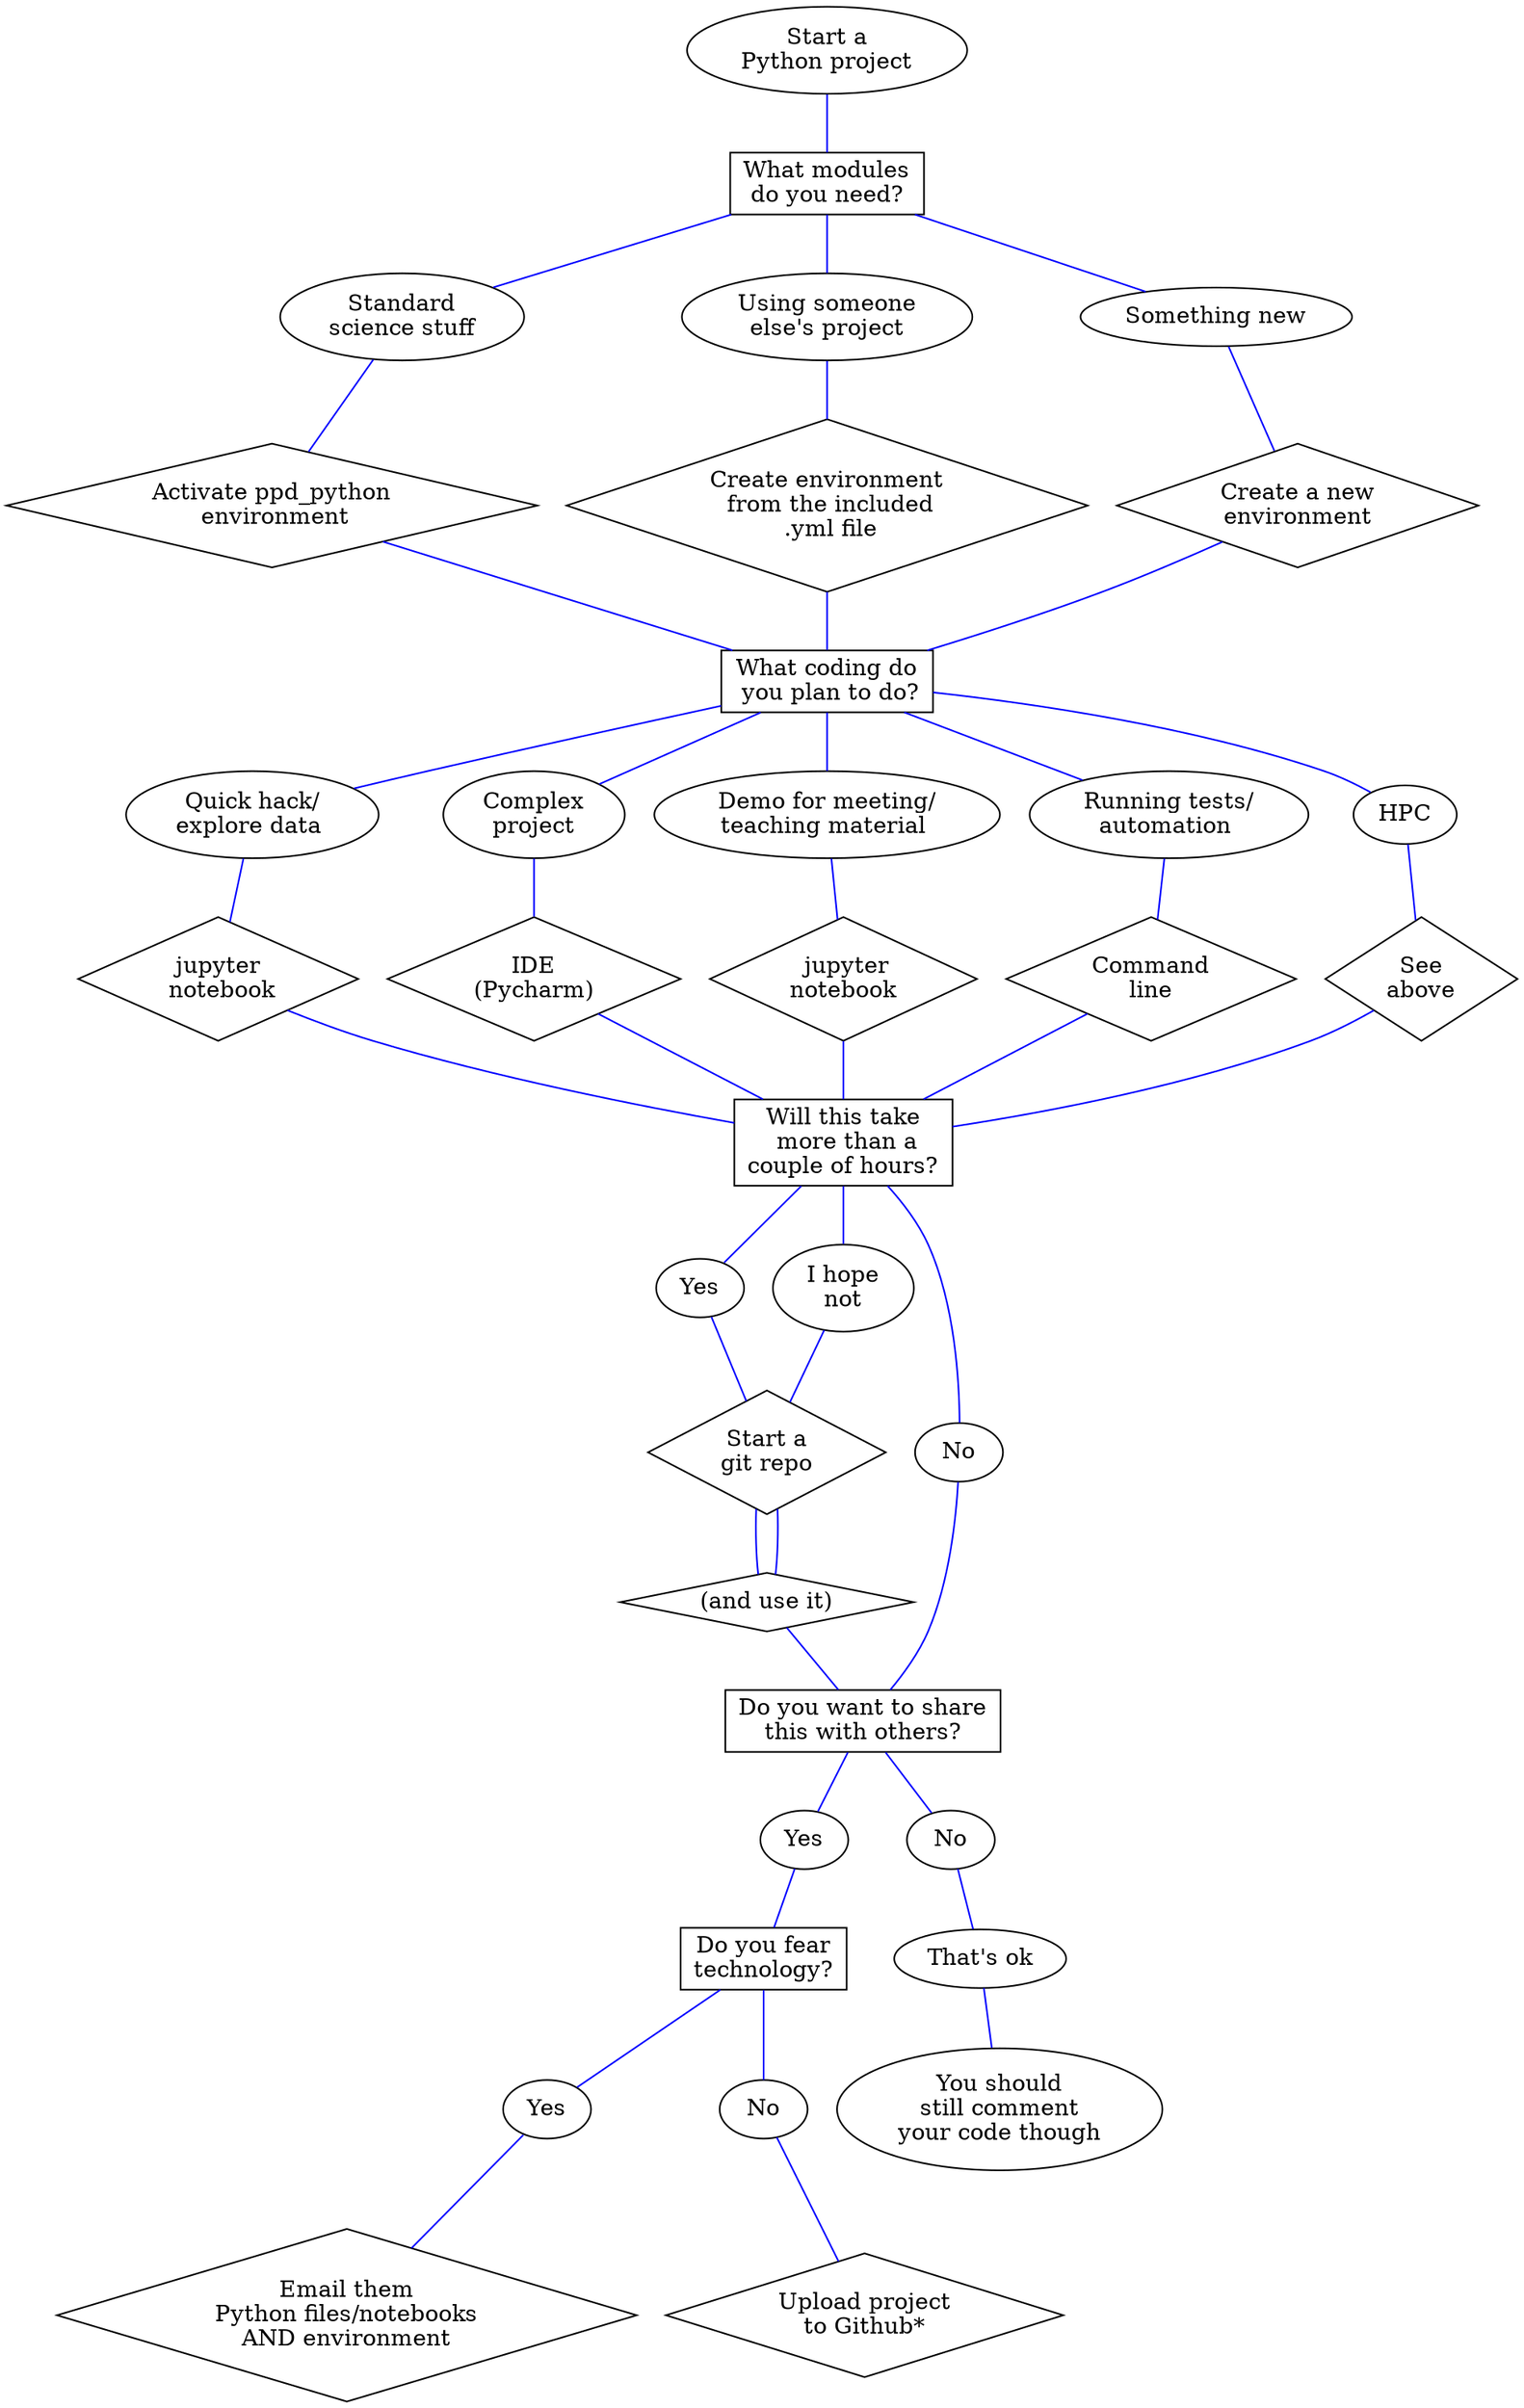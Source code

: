  graph graphname {
     // This attribute applies to the graph itself
     size="30,100";
     // The label attribute can be used to change the label of a node
     a [label="Start a\nPython project"];
     // Here, the node shape is changed.
     b [shape=box, label="What modules\ndo you need?"];
     c [label="Standard\nscience stuff"];
     d [label="Activate ppd_python\n environment", shape=diamond];
     e [label="Using someone\nelse's project"];
     f [label="Create environment\n from the included\n .yml file", shape=diamond];
     g [label="Something new"];
     h [label="Create a new\nenvironment", shape=diamond];

     i [label="What coding do\n you plan to do?", shape=box];
     j [label="Quick hack/\nexplore data "]
     k [label="jupyter\n notebook", shape=diamond]
     l [label="Complex\nproject"]
     m [label="IDE\n(Pycharm)", shape=diamond]
     n [label="Demo for meeting/\nteaching material "]
     o [label=" jupyter\nnotebook", shape=diamond]
     p [label="Running tests/\nautomation "]
     q [label="Command\nline", shape=diamond]
     pp [label="HPC"]
     qq [label="See\nabove", shape=diamond]

     r [label="Will this take\n more than a\ncouple of hours?", shape=box]
     s [label="Yes"]
     t [label="No"]
     u [label="I hope\nnot"]
     v [label="Start a\ngit repo", shape=diamond]
     vv [label="(and use it)", shape=diamond]
     w [label="Do you want to share\nthis with others?", shape=box]
     w1 [label="Yes"]
     w2 [label="No"]
     x [label="Do you fear\ntechnology?", shape=box]
     x1 [label="Yes"]
     x2 [label="No"]
     y [label="Email them\nPython files/notebooks\nAND environment", shape=diamond]
     z [label="Upload project\nto Github*", shape=diamond]
     wa [label="That's ok"]
     wb [label="You should\nstill comment\nyour code though"]


     // These edges both have different line properties
     a -- b -- c --d--i [color=blue];
     b -- e --f--i [color=blue];
     b -- g --h--i [color=blue];
     i -- j --k --r [color=blue];
     i -- l --m --r [color=blue];
     i -- n --o --r [color=blue];
     i -- p --q --r [color=blue];
     i -- pp --qq --r [color=blue];
     r -- t -- w [color=blue];
     r -- s -- v -- vv -- w [color=blue];
     r -- u --v --vv [color=blue];
     w -- w1 -- x -- x1 -- y [color=blue];
     x -- x2 -- z [color=blue];
     w -- w2 -- wa --wb  [color=blue];

     //b -- d [style=dotted]; [color=blue];
     // [style=invis] hides a node.
   }

